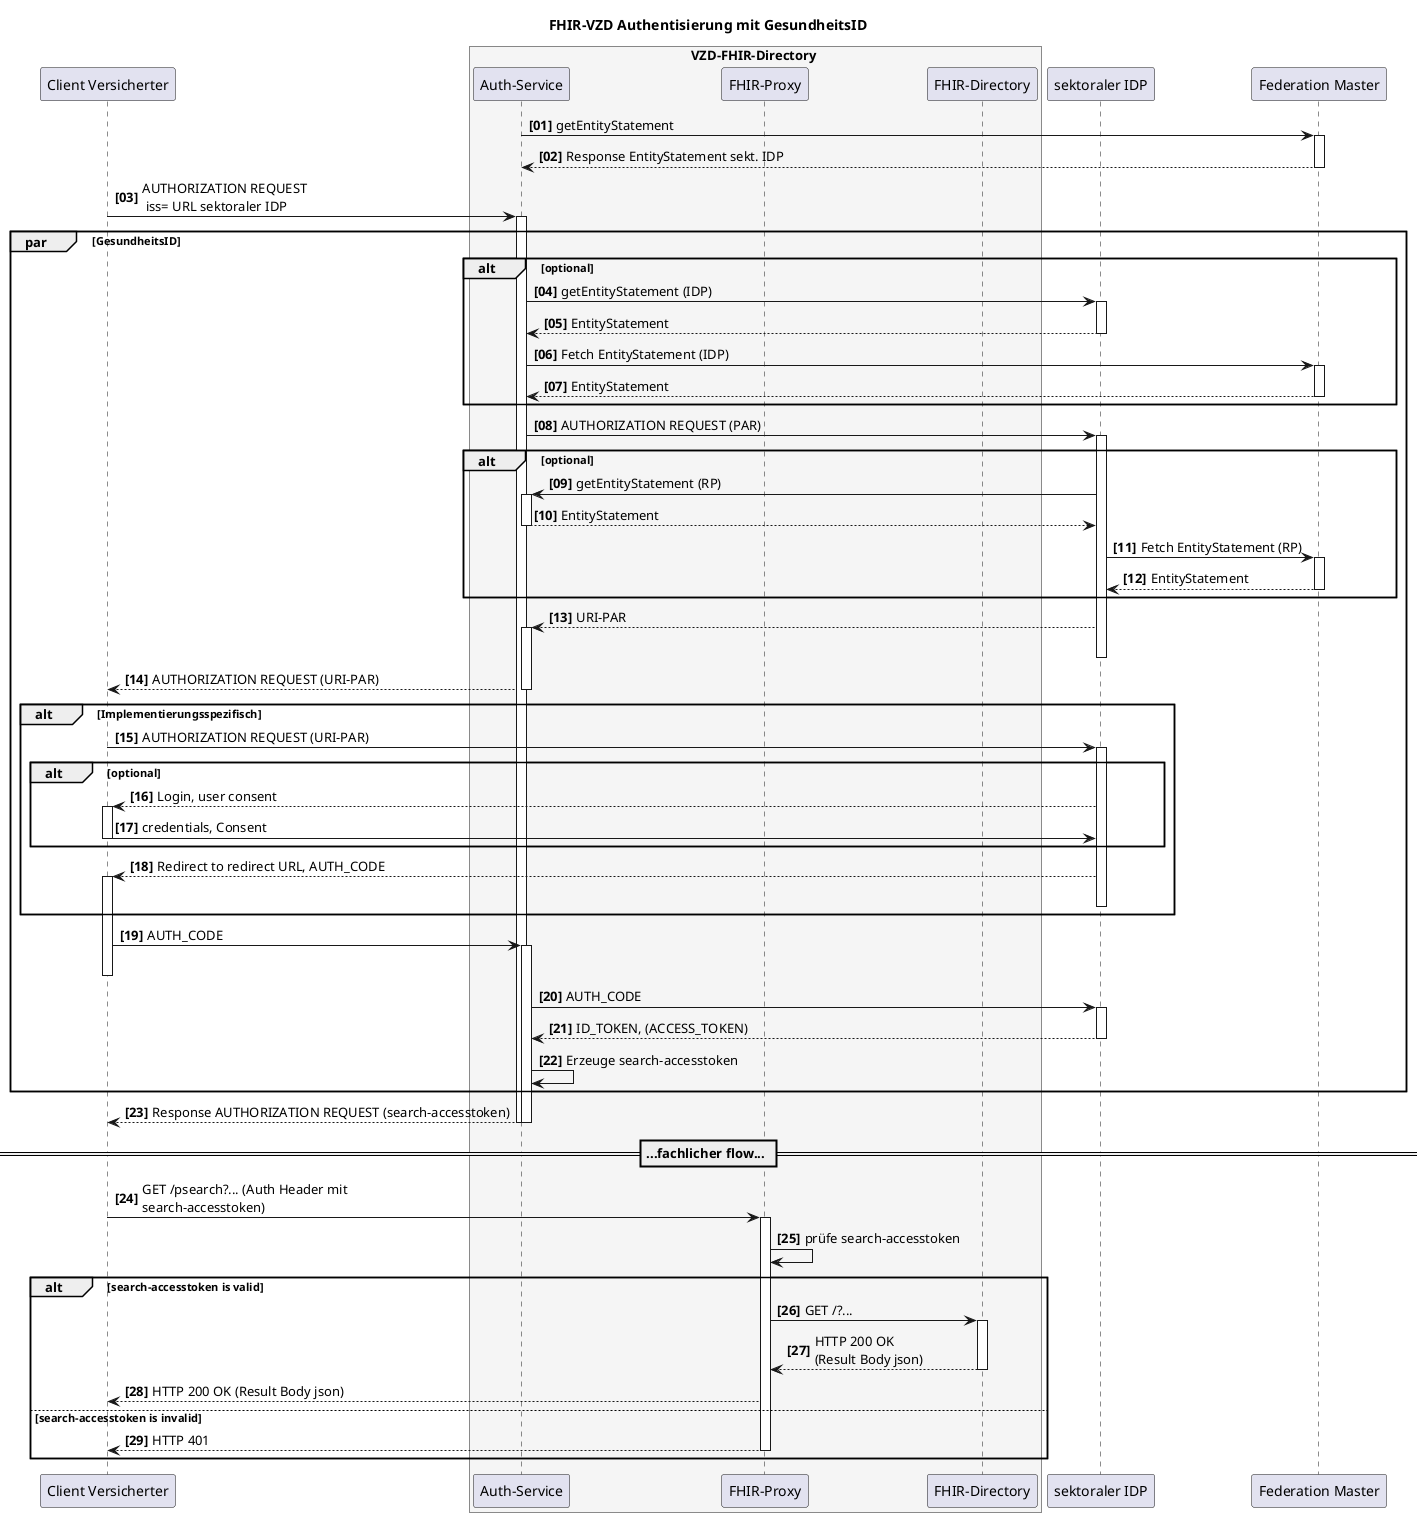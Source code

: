 @startuml
autonumber 1 1 "<b>[00]"
title "FHIR-VZD Authentisierung mit GesundheitsID"

participant VClient as "Client Versicherter"

box VZD-FHIR-Directory #WhiteSmoke
    participant "Auth-Service" as VzdAuth
    participant fp as "FHIR-Proxy"
    participant fd as "FHIR-Directory"
end box
participant sekIDP as "sektoraler IDP" 
participant "Federation Master" as fedMaster


VzdAuth->fedMaster++: getEntityStatement
fedMaster-->VzdAuth: Response EntityStatement sekt. IDP
deactivate fedMaster

VClient->VzdAuth++: AUTHORIZATION REQUEST \n iss= URL sektoraler IDP

par GesundheitsID

alt optional
VzdAuth->sekIDP++: getEntityStatement (IDP)
sekIDP-->VzdAuth: EntityStatement
deactivate sekIDP
VzdAuth->fedMaster++: Fetch EntityStatement (IDP)
fedMaster-->VzdAuth: EntityStatement
deactivate fedMaster
end

VzdAuth->sekIDP++: AUTHORIZATION REQUEST (PAR)

alt optional
sekIDP->VzdAuth++: getEntityStatement (RP)
VzdAuth-->sekIDP: EntityStatement
deactivate VzdAuth
sekIDP->fedMaster++: Fetch EntityStatement (RP)
fedMaster-->sekIDP: EntityStatement
deactivate fedMaster
end

sekIDP-->VzdAuth++: URI-PAR
deactivate sekIDP

VzdAuth-->VClient: AUTHORIZATION REQUEST (URI-PAR)
deactivate VzdAuth

alt Implementierungsspezifisch
VClient->sekIDP++:  AUTHORIZATION REQUEST (URI-PAR)

alt optional
sekIDP-->VClient++: Login, user consent
VClient->sekIDP: credentials, Consent
deactivate VClient

deactivate fedMaster
end

sekIDP-->VClient++: Redirect to redirect URL, AUTH_CODE
deactivate sekIDP

end

VClient->VzdAuth++: AUTH_CODE
deactivate VClient
VzdAuth->sekIDP++: AUTH_CODE
sekIDP-->VzdAuth: ID_TOKEN, (ACCESS_TOKEN)
deactivate sekIDP
VzdAuth->VzdAuth: Erzeuge search-accesstoken

end

VzdAuth-->VClient: Response AUTHORIZATION REQUEST (search-accesstoken)
deactivate VzdAuth
deactivate VzdAuth

== ...fachlicher flow... ==

VClient -> fp: GET /psearch?... (Auth Header mit\nsearch-accesstoken)
activate fp
fp -> fp: prüfe search-accesstoken

alt search-accesstoken is valid
fp -> fd: GET /?...
activate fd
fd --> fp: HTTP 200 OK\n(Result Body json)
deactivate fd
fp --> VClient: HTTP 200 OK (Result Body json)
else search-accesstoken is invalid
fp --> VClient: HTTP 401
deactivate fp
end
@enduml
